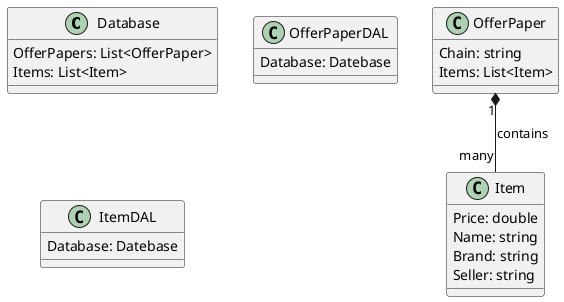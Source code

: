 @startuml Class Diagram

class Database {
    OfferPapers: List<OfferPaper>
    Items: List<Item>
}



class OfferPaper {
    Chain: string
    Items: List<Item>
}

class Item {
    Price: double
    Name: string
    Brand: string
    Seller: string
}

class OfferPaperDAL {
    Database: Datebase
}

class ItemDAL {
    Database: Datebase
}



OfferPaper "1" *-- "many" Item : contains

@enduml

Netto Avis
    havegryn solgryn 10kr netto
    havregyn 18kr

FAkta avis
    havregryn 11kr
    havregryn 22kr


class Itemtoshow {
    Price: double
    Name: string
    Brand: string
    forretning
}


netto solgryn havregryn
